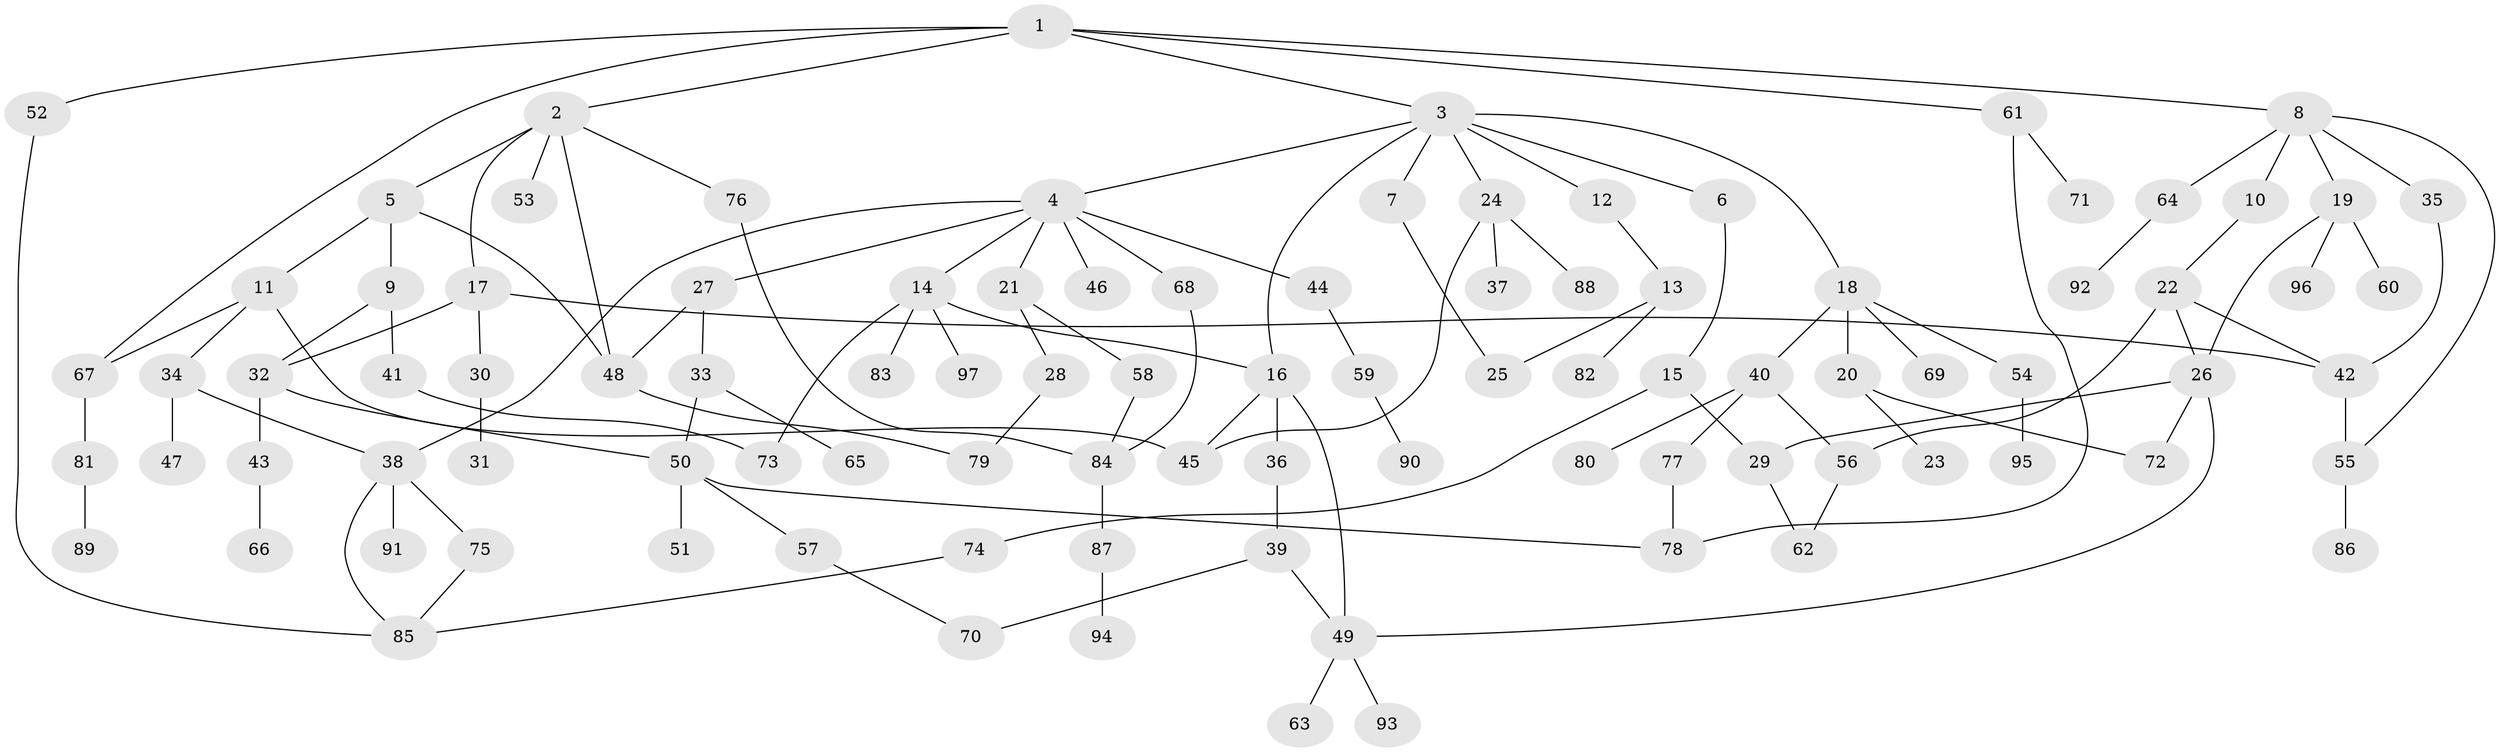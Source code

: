 // coarse degree distribution, {7: 0.03125, 5: 0.046875, 8: 0.015625, 10: 0.015625, 6: 0.09375, 2: 0.234375, 4: 0.078125, 3: 0.15625, 1: 0.328125}
// Generated by graph-tools (version 1.1) at 2025/41/03/06/25 10:41:28]
// undirected, 97 vertices, 126 edges
graph export_dot {
graph [start="1"]
  node [color=gray90,style=filled];
  1;
  2;
  3;
  4;
  5;
  6;
  7;
  8;
  9;
  10;
  11;
  12;
  13;
  14;
  15;
  16;
  17;
  18;
  19;
  20;
  21;
  22;
  23;
  24;
  25;
  26;
  27;
  28;
  29;
  30;
  31;
  32;
  33;
  34;
  35;
  36;
  37;
  38;
  39;
  40;
  41;
  42;
  43;
  44;
  45;
  46;
  47;
  48;
  49;
  50;
  51;
  52;
  53;
  54;
  55;
  56;
  57;
  58;
  59;
  60;
  61;
  62;
  63;
  64;
  65;
  66;
  67;
  68;
  69;
  70;
  71;
  72;
  73;
  74;
  75;
  76;
  77;
  78;
  79;
  80;
  81;
  82;
  83;
  84;
  85;
  86;
  87;
  88;
  89;
  90;
  91;
  92;
  93;
  94;
  95;
  96;
  97;
  1 -- 2;
  1 -- 3;
  1 -- 8;
  1 -- 52;
  1 -- 61;
  1 -- 67;
  2 -- 5;
  2 -- 17;
  2 -- 53;
  2 -- 76;
  2 -- 48;
  3 -- 4;
  3 -- 6;
  3 -- 7;
  3 -- 12;
  3 -- 16;
  3 -- 18;
  3 -- 24;
  4 -- 14;
  4 -- 21;
  4 -- 27;
  4 -- 38;
  4 -- 44;
  4 -- 46;
  4 -- 68;
  5 -- 9;
  5 -- 11;
  5 -- 48;
  6 -- 15;
  7 -- 25;
  8 -- 10;
  8 -- 19;
  8 -- 35;
  8 -- 55;
  8 -- 64;
  9 -- 32;
  9 -- 41;
  10 -- 22;
  11 -- 34;
  11 -- 45;
  11 -- 67;
  12 -- 13;
  13 -- 82;
  13 -- 25;
  14 -- 73;
  14 -- 83;
  14 -- 97;
  14 -- 16;
  15 -- 74;
  15 -- 29;
  16 -- 36;
  16 -- 45;
  16 -- 49;
  17 -- 30;
  17 -- 42;
  17 -- 32;
  18 -- 20;
  18 -- 40;
  18 -- 54;
  18 -- 69;
  19 -- 60;
  19 -- 96;
  19 -- 26;
  20 -- 23;
  20 -- 72;
  21 -- 28;
  21 -- 58;
  22 -- 26;
  22 -- 56;
  22 -- 42;
  24 -- 37;
  24 -- 88;
  24 -- 45;
  26 -- 29;
  26 -- 49;
  26 -- 72;
  27 -- 33;
  27 -- 48;
  28 -- 79;
  29 -- 62;
  30 -- 31;
  32 -- 43;
  32 -- 50;
  33 -- 65;
  33 -- 50;
  34 -- 47;
  34 -- 38;
  35 -- 42;
  36 -- 39;
  38 -- 75;
  38 -- 91;
  38 -- 85;
  39 -- 49;
  39 -- 70;
  40 -- 56;
  40 -- 77;
  40 -- 80;
  41 -- 73;
  42 -- 55;
  43 -- 66;
  44 -- 59;
  48 -- 79;
  49 -- 63;
  49 -- 93;
  50 -- 51;
  50 -- 57;
  50 -- 78;
  52 -- 85;
  54 -- 95;
  55 -- 86;
  56 -- 62;
  57 -- 70;
  58 -- 84;
  59 -- 90;
  61 -- 71;
  61 -- 78;
  64 -- 92;
  67 -- 81;
  68 -- 84;
  74 -- 85;
  75 -- 85;
  76 -- 84;
  77 -- 78;
  81 -- 89;
  84 -- 87;
  87 -- 94;
}
